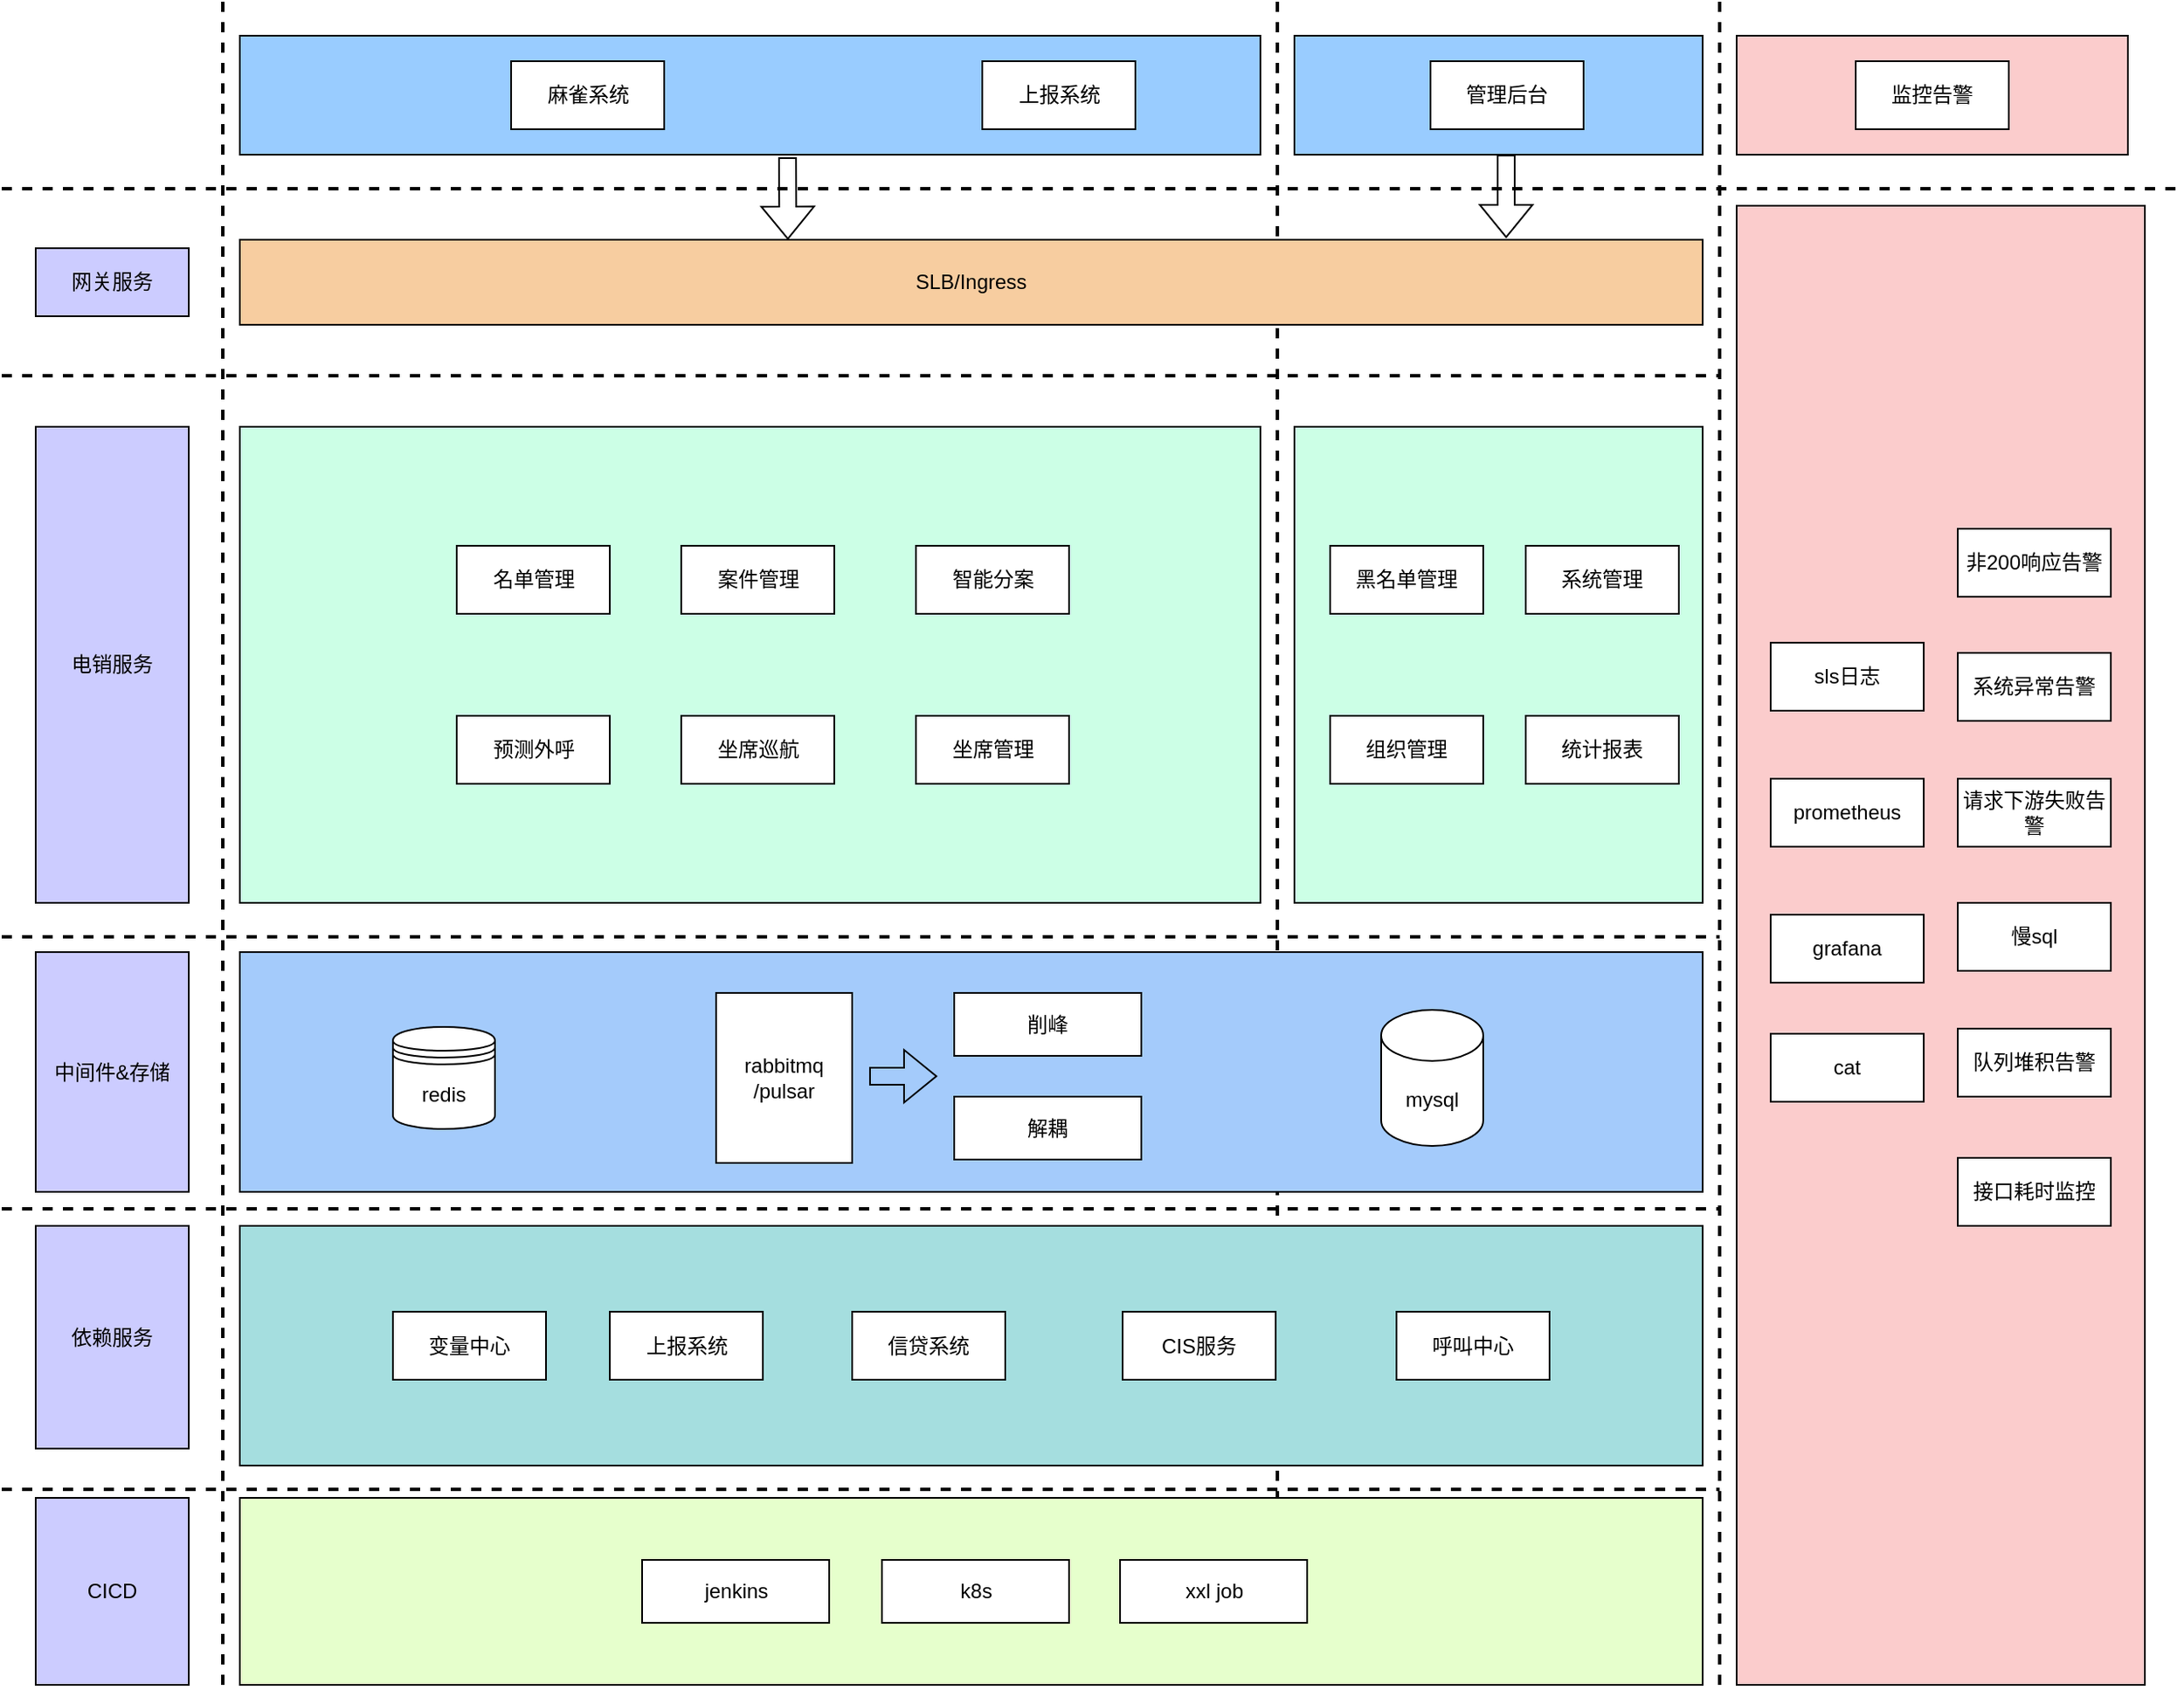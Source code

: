 <mxfile version="21.6.5" type="github">
  <diagram id="C5RBs43oDa-KdzZeNtuy" name="Page-1">
    <mxGraphModel dx="2645" dy="1068" grid="1" gridSize="10" guides="1" tooltips="1" connect="1" arrows="1" fold="1" page="1" pageScale="1" pageWidth="827" pageHeight="1169" math="0" shadow="0">
      <root>
        <mxCell id="WIyWlLk6GJQsqaUBKTNV-0" />
        <mxCell id="WIyWlLk6GJQsqaUBKTNV-1" parent="WIyWlLk6GJQsqaUBKTNV-0" />
        <mxCell id="5eVZPDMPn15s1h4FUccy-0" value="" style="endArrow=none;dashed=1;html=1;rounded=0;strokeWidth=2;" edge="1" parent="WIyWlLk6GJQsqaUBKTNV-1">
          <mxGeometry width="50" height="50" relative="1" as="geometry">
            <mxPoint x="-290" y="880" as="sourcePoint" />
            <mxPoint x="720" y="880" as="targetPoint" />
          </mxGeometry>
        </mxCell>
        <mxCell id="5eVZPDMPn15s1h4FUccy-1" value="" style="rounded=0;whiteSpace=wrap;html=1;fillColor=#99CCFF;" vertex="1" parent="WIyWlLk6GJQsqaUBKTNV-1">
          <mxGeometry x="-150" y="350" width="600" height="70" as="geometry" />
        </mxCell>
        <mxCell id="5eVZPDMPn15s1h4FUccy-2" value="麻雀系统" style="rounded=0;whiteSpace=wrap;html=1;" vertex="1" parent="WIyWlLk6GJQsqaUBKTNV-1">
          <mxGeometry x="9.5" y="365" width="90" height="40" as="geometry" />
        </mxCell>
        <mxCell id="5eVZPDMPn15s1h4FUccy-3" value="上报系统" style="rounded=0;whiteSpace=wrap;html=1;" vertex="1" parent="WIyWlLk6GJQsqaUBKTNV-1">
          <mxGeometry x="286.5" y="365" width="90" height="40" as="geometry" />
        </mxCell>
        <mxCell id="5eVZPDMPn15s1h4FUccy-6" value="" style="endArrow=none;dashed=1;html=1;rounded=0;strokeWidth=2;" edge="1" parent="WIyWlLk6GJQsqaUBKTNV-1">
          <mxGeometry width="50" height="50" relative="1" as="geometry">
            <mxPoint x="-290" y="440" as="sourcePoint" />
            <mxPoint x="990" y="440" as="targetPoint" />
          </mxGeometry>
        </mxCell>
        <mxCell id="5eVZPDMPn15s1h4FUccy-7" value="" style="endArrow=none;dashed=1;html=1;rounded=0;strokeWidth=2;" edge="1" parent="WIyWlLk6GJQsqaUBKTNV-1">
          <mxGeometry width="50" height="50" relative="1" as="geometry">
            <mxPoint x="460" y="330" as="sourcePoint" />
            <mxPoint x="460" y="1320" as="targetPoint" />
          </mxGeometry>
        </mxCell>
        <mxCell id="5eVZPDMPn15s1h4FUccy-8" value="" style="rounded=0;whiteSpace=wrap;html=1;fillColor=#99CCFF;" vertex="1" parent="WIyWlLk6GJQsqaUBKTNV-1">
          <mxGeometry x="470" y="350" width="240" height="70" as="geometry" />
        </mxCell>
        <mxCell id="5eVZPDMPn15s1h4FUccy-9" value="管理后台" style="rounded=0;whiteSpace=wrap;html=1;" vertex="1" parent="WIyWlLk6GJQsqaUBKTNV-1">
          <mxGeometry x="550" y="365" width="90" height="40" as="geometry" />
        </mxCell>
        <mxCell id="5eVZPDMPn15s1h4FUccy-10" value="" style="endArrow=none;dashed=1;html=1;rounded=0;strokeWidth=2;" edge="1" parent="WIyWlLk6GJQsqaUBKTNV-1">
          <mxGeometry width="50" height="50" relative="1" as="geometry">
            <mxPoint x="-160" y="330" as="sourcePoint" />
            <mxPoint x="-160" y="1320" as="targetPoint" />
          </mxGeometry>
        </mxCell>
        <mxCell id="5eVZPDMPn15s1h4FUccy-11" value="网关服务" style="rounded=0;whiteSpace=wrap;html=1;fillColor=#CCCCFF;" vertex="1" parent="WIyWlLk6GJQsqaUBKTNV-1">
          <mxGeometry x="-270" y="475" width="90" height="40" as="geometry" />
        </mxCell>
        <mxCell id="5eVZPDMPn15s1h4FUccy-12" value="SLB/Ingress" style="rounded=0;whiteSpace=wrap;html=1;fillColor=#F7CDA0;" vertex="1" parent="WIyWlLk6GJQsqaUBKTNV-1">
          <mxGeometry x="-150" y="470" width="860" height="50" as="geometry" />
        </mxCell>
        <mxCell id="5eVZPDMPn15s1h4FUccy-13" value="" style="endArrow=none;dashed=1;html=1;rounded=0;strokeWidth=2;" edge="1" parent="WIyWlLk6GJQsqaUBKTNV-1">
          <mxGeometry width="50" height="50" relative="1" as="geometry">
            <mxPoint x="-290" y="550" as="sourcePoint" />
            <mxPoint x="720" y="550" as="targetPoint" />
          </mxGeometry>
        </mxCell>
        <mxCell id="5eVZPDMPn15s1h4FUccy-15" value="电销服务" style="rounded=0;whiteSpace=wrap;html=1;fillColor=#CCCCFF;" vertex="1" parent="WIyWlLk6GJQsqaUBKTNV-1">
          <mxGeometry x="-270" y="580" width="90" height="280" as="geometry" />
        </mxCell>
        <mxCell id="5eVZPDMPn15s1h4FUccy-16" value="" style="rounded=0;whiteSpace=wrap;html=1;fillColor=#FBCCCC;" vertex="1" parent="WIyWlLk6GJQsqaUBKTNV-1">
          <mxGeometry x="730" y="350" width="230" height="70" as="geometry" />
        </mxCell>
        <mxCell id="5eVZPDMPn15s1h4FUccy-17" value="监控告警" style="rounded=0;whiteSpace=wrap;html=1;" vertex="1" parent="WIyWlLk6GJQsqaUBKTNV-1">
          <mxGeometry x="800" y="365" width="90" height="40" as="geometry" />
        </mxCell>
        <mxCell id="5eVZPDMPn15s1h4FUccy-18" value="" style="endArrow=none;dashed=1;html=1;rounded=0;strokeWidth=2;" edge="1" parent="WIyWlLk6GJQsqaUBKTNV-1">
          <mxGeometry width="50" height="50" relative="1" as="geometry">
            <mxPoint x="720" y="330" as="sourcePoint" />
            <mxPoint x="720" y="1320" as="targetPoint" />
          </mxGeometry>
        </mxCell>
        <mxCell id="5eVZPDMPn15s1h4FUccy-19" value="" style="rounded=0;whiteSpace=wrap;html=1;fillColor=#CCFFE6;" vertex="1" parent="WIyWlLk6GJQsqaUBKTNV-1">
          <mxGeometry x="-150" y="580" width="600" height="280" as="geometry" />
        </mxCell>
        <mxCell id="5eVZPDMPn15s1h4FUccy-20" value="" style="rounded=0;whiteSpace=wrap;html=1;fillColor=#CCFFE6;" vertex="1" parent="WIyWlLk6GJQsqaUBKTNV-1">
          <mxGeometry x="470" y="580" width="240" height="280" as="geometry" />
        </mxCell>
        <mxCell id="5eVZPDMPn15s1h4FUccy-21" value="" style="rounded=0;whiteSpace=wrap;html=1;fillColor=#FBCCCC;" vertex="1" parent="WIyWlLk6GJQsqaUBKTNV-1">
          <mxGeometry x="730" y="450" width="240" height="870" as="geometry" />
        </mxCell>
        <mxCell id="5eVZPDMPn15s1h4FUccy-22" value="黑名单管理" style="rounded=0;whiteSpace=wrap;html=1;" vertex="1" parent="WIyWlLk6GJQsqaUBKTNV-1">
          <mxGeometry x="491" y="650" width="90" height="40" as="geometry" />
        </mxCell>
        <mxCell id="5eVZPDMPn15s1h4FUccy-23" value="系统管理" style="rounded=0;whiteSpace=wrap;html=1;" vertex="1" parent="WIyWlLk6GJQsqaUBKTNV-1">
          <mxGeometry x="606" y="650" width="90" height="40" as="geometry" />
        </mxCell>
        <mxCell id="5eVZPDMPn15s1h4FUccy-24" value="组织管理" style="rounded=0;whiteSpace=wrap;html=1;" vertex="1" parent="WIyWlLk6GJQsqaUBKTNV-1">
          <mxGeometry x="491" y="750" width="90" height="40" as="geometry" />
        </mxCell>
        <mxCell id="5eVZPDMPn15s1h4FUccy-25" value="统计报表" style="rounded=0;whiteSpace=wrap;html=1;" vertex="1" parent="WIyWlLk6GJQsqaUBKTNV-1">
          <mxGeometry x="606" y="750" width="90" height="40" as="geometry" />
        </mxCell>
        <mxCell id="5eVZPDMPn15s1h4FUccy-26" value="名单管理" style="rounded=0;whiteSpace=wrap;html=1;" vertex="1" parent="WIyWlLk6GJQsqaUBKTNV-1">
          <mxGeometry x="-22.5" y="650" width="90" height="40" as="geometry" />
        </mxCell>
        <mxCell id="5eVZPDMPn15s1h4FUccy-27" value="案件管理" style="rounded=0;whiteSpace=wrap;html=1;" vertex="1" parent="WIyWlLk6GJQsqaUBKTNV-1">
          <mxGeometry x="109.5" y="650" width="90" height="40" as="geometry" />
        </mxCell>
        <mxCell id="5eVZPDMPn15s1h4FUccy-28" value="智能分案" style="rounded=0;whiteSpace=wrap;html=1;" vertex="1" parent="WIyWlLk6GJQsqaUBKTNV-1">
          <mxGeometry x="247.5" y="650" width="90" height="40" as="geometry" />
        </mxCell>
        <mxCell id="5eVZPDMPn15s1h4FUccy-29" value="预测外呼" style="rounded=0;whiteSpace=wrap;html=1;" vertex="1" parent="WIyWlLk6GJQsqaUBKTNV-1">
          <mxGeometry x="-22.5" y="750" width="90" height="40" as="geometry" />
        </mxCell>
        <mxCell id="5eVZPDMPn15s1h4FUccy-30" value="坐席巡航" style="rounded=0;whiteSpace=wrap;html=1;" vertex="1" parent="WIyWlLk6GJQsqaUBKTNV-1">
          <mxGeometry x="109.5" y="750" width="90" height="40" as="geometry" />
        </mxCell>
        <mxCell id="5eVZPDMPn15s1h4FUccy-31" value="sls日志" style="rounded=0;whiteSpace=wrap;html=1;" vertex="1" parent="WIyWlLk6GJQsqaUBKTNV-1">
          <mxGeometry x="750" y="707" width="90" height="40" as="geometry" />
        </mxCell>
        <mxCell id="5eVZPDMPn15s1h4FUccy-32" value="非200响应告警" style="rounded=0;whiteSpace=wrap;html=1;" vertex="1" parent="WIyWlLk6GJQsqaUBKTNV-1">
          <mxGeometry x="860" y="640" width="90" height="40" as="geometry" />
        </mxCell>
        <mxCell id="5eVZPDMPn15s1h4FUccy-33" value="请求下游失败告警" style="rounded=0;whiteSpace=wrap;html=1;" vertex="1" parent="WIyWlLk6GJQsqaUBKTNV-1">
          <mxGeometry x="860" y="787" width="90" height="40" as="geometry" />
        </mxCell>
        <mxCell id="5eVZPDMPn15s1h4FUccy-34" value="prometheus" style="rounded=0;whiteSpace=wrap;html=1;" vertex="1" parent="WIyWlLk6GJQsqaUBKTNV-1">
          <mxGeometry x="750" y="787" width="90" height="40" as="geometry" />
        </mxCell>
        <mxCell id="5eVZPDMPn15s1h4FUccy-35" value="grafana" style="rounded=0;whiteSpace=wrap;html=1;" vertex="1" parent="WIyWlLk6GJQsqaUBKTNV-1">
          <mxGeometry x="750" y="867" width="90" height="40" as="geometry" />
        </mxCell>
        <mxCell id="5eVZPDMPn15s1h4FUccy-36" value="cat" style="rounded=0;whiteSpace=wrap;html=1;" vertex="1" parent="WIyWlLk6GJQsqaUBKTNV-1">
          <mxGeometry x="750" y="937" width="90" height="40" as="geometry" />
        </mxCell>
        <mxCell id="5eVZPDMPn15s1h4FUccy-39" value="慢sql" style="rounded=0;whiteSpace=wrap;html=1;" vertex="1" parent="WIyWlLk6GJQsqaUBKTNV-1">
          <mxGeometry x="860" y="860" width="90" height="40" as="geometry" />
        </mxCell>
        <mxCell id="5eVZPDMPn15s1h4FUccy-40" value="队列堆积告警" style="rounded=0;whiteSpace=wrap;html=1;" vertex="1" parent="WIyWlLk6GJQsqaUBKTNV-1">
          <mxGeometry x="860" y="934" width="90" height="40" as="geometry" />
        </mxCell>
        <mxCell id="5eVZPDMPn15s1h4FUccy-41" value="中间件&amp;amp;存储" style="rounded=0;whiteSpace=wrap;html=1;fillColor=#CCCCFF;" vertex="1" parent="WIyWlLk6GJQsqaUBKTNV-1">
          <mxGeometry x="-270" y="889" width="90" height="141" as="geometry" />
        </mxCell>
        <mxCell id="5eVZPDMPn15s1h4FUccy-42" value="" style="endArrow=none;dashed=1;html=1;rounded=0;strokeWidth=2;" edge="1" parent="WIyWlLk6GJQsqaUBKTNV-1">
          <mxGeometry width="50" height="50" relative="1" as="geometry">
            <mxPoint x="-290" y="1040" as="sourcePoint" />
            <mxPoint x="720" y="1040" as="targetPoint" />
          </mxGeometry>
        </mxCell>
        <mxCell id="5eVZPDMPn15s1h4FUccy-43" value="" style="rounded=0;whiteSpace=wrap;html=1;fillColor=#A4CBFB;" vertex="1" parent="WIyWlLk6GJQsqaUBKTNV-1">
          <mxGeometry x="-150" y="889" width="860" height="141" as="geometry" />
        </mxCell>
        <mxCell id="5eVZPDMPn15s1h4FUccy-45" value="rabbitmq&lt;br&gt;/pulsar" style="rounded=0;whiteSpace=wrap;html=1;" vertex="1" parent="WIyWlLk6GJQsqaUBKTNV-1">
          <mxGeometry x="130" y="913" width="80" height="100" as="geometry" />
        </mxCell>
        <mxCell id="5eVZPDMPn15s1h4FUccy-46" value="依赖服务" style="rounded=0;whiteSpace=wrap;html=1;fillColor=#CCCCFF;" vertex="1" parent="WIyWlLk6GJQsqaUBKTNV-1">
          <mxGeometry x="-270" y="1050" width="90" height="131" as="geometry" />
        </mxCell>
        <mxCell id="5eVZPDMPn15s1h4FUccy-47" value="削峰" style="rounded=0;whiteSpace=wrap;html=1;" vertex="1" parent="WIyWlLk6GJQsqaUBKTNV-1">
          <mxGeometry x="270" y="913" width="110" height="37" as="geometry" />
        </mxCell>
        <mxCell id="5eVZPDMPn15s1h4FUccy-48" value="解耦" style="rounded=0;whiteSpace=wrap;html=1;" vertex="1" parent="WIyWlLk6GJQsqaUBKTNV-1">
          <mxGeometry x="270" y="974" width="110" height="37" as="geometry" />
        </mxCell>
        <mxCell id="5eVZPDMPn15s1h4FUccy-49" value="" style="shape=flexArrow;endArrow=classic;html=1;rounded=0;" edge="1" parent="WIyWlLk6GJQsqaUBKTNV-1">
          <mxGeometry width="50" height="50" relative="1" as="geometry">
            <mxPoint x="220" y="962" as="sourcePoint" />
            <mxPoint x="260" y="962" as="targetPoint" />
          </mxGeometry>
        </mxCell>
        <mxCell id="5eVZPDMPn15s1h4FUccy-50" value="" style="rounded=0;whiteSpace=wrap;html=1;fillColor=#A5DEDF;" vertex="1" parent="WIyWlLk6GJQsqaUBKTNV-1">
          <mxGeometry x="-150" y="1050" width="860" height="141" as="geometry" />
        </mxCell>
        <mxCell id="5eVZPDMPn15s1h4FUccy-52" value="mysql" style="shape=cylinder3;whiteSpace=wrap;html=1;boundedLbl=1;backgroundOutline=1;size=15;" vertex="1" parent="WIyWlLk6GJQsqaUBKTNV-1">
          <mxGeometry x="521" y="923" width="60" height="80" as="geometry" />
        </mxCell>
        <mxCell id="5eVZPDMPn15s1h4FUccy-54" value="" style="endArrow=none;dashed=1;html=1;rounded=0;strokeWidth=2;" edge="1" parent="WIyWlLk6GJQsqaUBKTNV-1">
          <mxGeometry width="50" height="50" relative="1" as="geometry">
            <mxPoint x="-290" y="1205" as="sourcePoint" />
            <mxPoint x="720" y="1205" as="targetPoint" />
          </mxGeometry>
        </mxCell>
        <mxCell id="5eVZPDMPn15s1h4FUccy-55" value="CICD" style="rounded=0;whiteSpace=wrap;html=1;fillColor=#CCCCFF;" vertex="1" parent="WIyWlLk6GJQsqaUBKTNV-1">
          <mxGeometry x="-270" y="1210" width="90" height="110" as="geometry" />
        </mxCell>
        <mxCell id="5eVZPDMPn15s1h4FUccy-56" value="" style="rounded=0;whiteSpace=wrap;html=1;fillColor=#E6FFCC;" vertex="1" parent="WIyWlLk6GJQsqaUBKTNV-1">
          <mxGeometry x="-150" y="1210" width="860" height="110" as="geometry" />
        </mxCell>
        <mxCell id="5eVZPDMPn15s1h4FUccy-57" value="jenkins" style="rounded=0;whiteSpace=wrap;html=1;" vertex="1" parent="WIyWlLk6GJQsqaUBKTNV-1">
          <mxGeometry x="86.5" y="1246.5" width="110" height="37" as="geometry" />
        </mxCell>
        <mxCell id="5eVZPDMPn15s1h4FUccy-58" value="k8s" style="rounded=0;whiteSpace=wrap;html=1;" vertex="1" parent="WIyWlLk6GJQsqaUBKTNV-1">
          <mxGeometry x="227.5" y="1246.5" width="110" height="37" as="geometry" />
        </mxCell>
        <mxCell id="5eVZPDMPn15s1h4FUccy-59" value="xxl job" style="rounded=0;whiteSpace=wrap;html=1;" vertex="1" parent="WIyWlLk6GJQsqaUBKTNV-1">
          <mxGeometry x="367.5" y="1246.5" width="110" height="37" as="geometry" />
        </mxCell>
        <mxCell id="5eVZPDMPn15s1h4FUccy-61" value="坐席管理" style="rounded=0;whiteSpace=wrap;html=1;" vertex="1" parent="WIyWlLk6GJQsqaUBKTNV-1">
          <mxGeometry x="247.5" y="750" width="90" height="40" as="geometry" />
        </mxCell>
        <mxCell id="5eVZPDMPn15s1h4FUccy-62" value="接口耗时监控" style="rounded=0;whiteSpace=wrap;html=1;" vertex="1" parent="WIyWlLk6GJQsqaUBKTNV-1">
          <mxGeometry x="860" y="1010" width="90" height="40" as="geometry" />
        </mxCell>
        <mxCell id="5eVZPDMPn15s1h4FUccy-63" value="系统异常告警" style="rounded=0;whiteSpace=wrap;html=1;" vertex="1" parent="WIyWlLk6GJQsqaUBKTNV-1">
          <mxGeometry x="860" y="713" width="90" height="40" as="geometry" />
        </mxCell>
        <mxCell id="5eVZPDMPn15s1h4FUccy-64" value="" style="shape=flexArrow;endArrow=classic;html=1;rounded=0;exitX=0.333;exitY=1.021;exitDx=0;exitDy=0;exitPerimeter=0;" edge="1" parent="WIyWlLk6GJQsqaUBKTNV-1">
          <mxGeometry width="50" height="50" relative="1" as="geometry">
            <mxPoint x="172.0" y="421.47" as="sourcePoint" />
            <mxPoint x="172.2" y="470" as="targetPoint" />
          </mxGeometry>
        </mxCell>
        <mxCell id="5eVZPDMPn15s1h4FUccy-65" value="" style="shape=flexArrow;endArrow=classic;html=1;rounded=0;exitX=0.333;exitY=1.021;exitDx=0;exitDy=0;exitPerimeter=0;" edge="1" parent="WIyWlLk6GJQsqaUBKTNV-1">
          <mxGeometry width="50" height="50" relative="1" as="geometry">
            <mxPoint x="594.5" y="420" as="sourcePoint" />
            <mxPoint x="594.5" y="469" as="targetPoint" />
          </mxGeometry>
        </mxCell>
        <mxCell id="5eVZPDMPn15s1h4FUccy-67" value="redis" style="shape=datastore;whiteSpace=wrap;html=1;" vertex="1" parent="WIyWlLk6GJQsqaUBKTNV-1">
          <mxGeometry x="-60" y="933" width="60" height="60" as="geometry" />
        </mxCell>
        <mxCell id="5eVZPDMPn15s1h4FUccy-68" value="变量中心" style="rounded=0;whiteSpace=wrap;html=1;" vertex="1" parent="WIyWlLk6GJQsqaUBKTNV-1">
          <mxGeometry x="-60" y="1100.5" width="90" height="40" as="geometry" />
        </mxCell>
        <mxCell id="5eVZPDMPn15s1h4FUccy-69" value="上报系统" style="rounded=0;whiteSpace=wrap;html=1;" vertex="1" parent="WIyWlLk6GJQsqaUBKTNV-1">
          <mxGeometry x="67.5" y="1100.5" width="90" height="40" as="geometry" />
        </mxCell>
        <mxCell id="5eVZPDMPn15s1h4FUccy-70" value="信贷系统" style="rounded=0;whiteSpace=wrap;html=1;" vertex="1" parent="WIyWlLk6GJQsqaUBKTNV-1">
          <mxGeometry x="210" y="1100.5" width="90" height="40" as="geometry" />
        </mxCell>
        <mxCell id="5eVZPDMPn15s1h4FUccy-71" value="CIS服务" style="rounded=0;whiteSpace=wrap;html=1;" vertex="1" parent="WIyWlLk6GJQsqaUBKTNV-1">
          <mxGeometry x="369" y="1100.5" width="90" height="40" as="geometry" />
        </mxCell>
        <mxCell id="5eVZPDMPn15s1h4FUccy-72" value="呼叫中心" style="rounded=0;whiteSpace=wrap;html=1;" vertex="1" parent="WIyWlLk6GJQsqaUBKTNV-1">
          <mxGeometry x="530" y="1100.5" width="90" height="40" as="geometry" />
        </mxCell>
      </root>
    </mxGraphModel>
  </diagram>
</mxfile>
